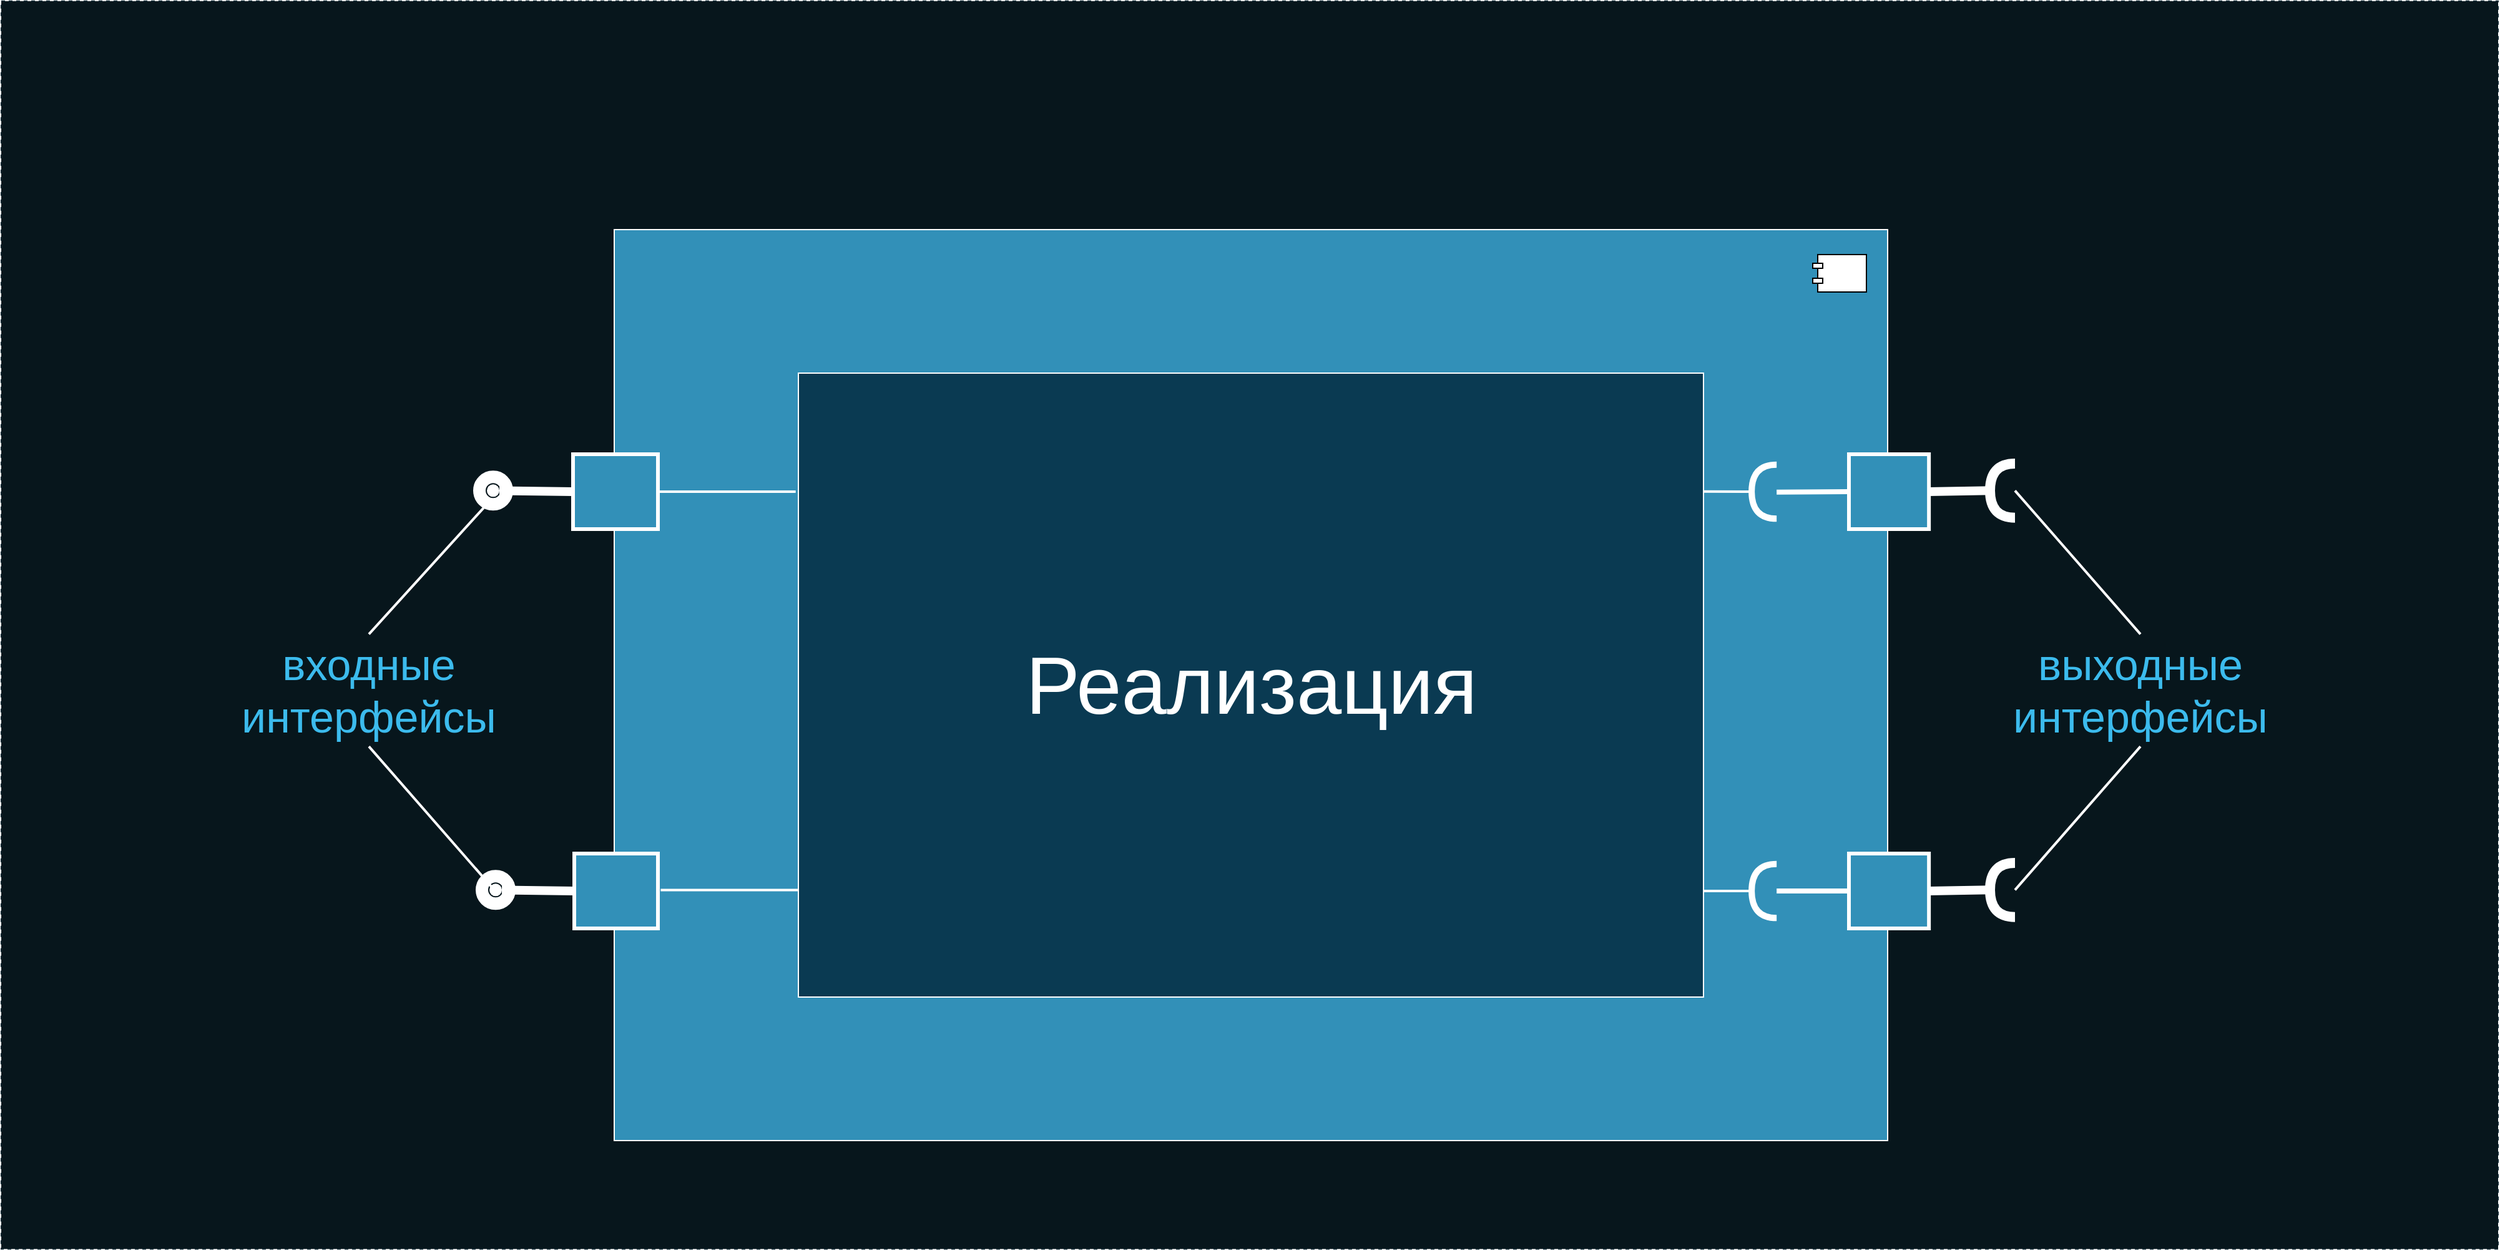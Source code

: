 <mxfile version="13.3.1" type="device"><diagram name="Page-1" id="b5b7bab2-c9e2-2cf4-8b2a-24fd1a2a6d21"><mxGraphModel dx="4512" dy="2343" grid="1" gridSize="10" guides="1" tooltips="1" connect="1" arrows="1" fold="1" page="1" pageScale="1" pageWidth="827" pageHeight="1169" background="#ffffff" math="0" shadow="0"><root><mxCell id="0"/><mxCell id="1" parent="0"/><mxCell id="crDRbli0xWPwZ9U8P9Jx-28" value="rusfinancebank.ru" style="rounded=0;whiteSpace=wrap;html=1;fillColor=#07161C;fontSize=30;fontColor=#FFFFFF;strokeColor=#0C242E;dashed=1;" parent="1" vertex="1"><mxGeometry x="-2440" y="-503.12" width="2000" height="1000" as="geometry"/></mxCell><mxCell id="tXMVsCFoQF1KZuXmmmwA-16" value="" style="rounded=0;orthogonalLoop=1;jettySize=auto;html=1;endArrow=none;endFill=0;fontSize=40;fontColor=#FFFFFF;strokeColor=#FFFFFF;strokeWidth=7;exitX=0;exitY=0.5;exitDx=0;exitDy=0;" parent="1" source="nEMtQPzapgCjAuKPO60t-6" target="tXMVsCFoQF1KZuXmmmwA-18" edge="1"><mxGeometry relative="1" as="geometry"><mxPoint x="-2239" y="45" as="sourcePoint"/><mxPoint x="-2069" y="45" as="targetPoint"/></mxGeometry></mxCell><mxCell id="tXMVsCFoQF1KZuXmmmwA-18" value="" style="ellipse;whiteSpace=wrap;html=1;fontFamily=Helvetica;fontSize=12;fontColor=#FFFFFF;align=center;strokeColor=#FFFFFF;fillColor=#ffffff;points=[];aspect=fixed;resizable=0;strokeWidth=22;" parent="1" vertex="1"><mxGeometry x="-2051" y="-115.83" width="10" height="10" as="geometry"/></mxCell><mxCell id="tXMVsCFoQF1KZuXmmmwA-21" value="входные&lt;br style=&quot;font-size: 35px&quot;&gt;интерфейсы" style="text;html=1;strokeColor=none;fillColor=none;align=center;verticalAlign=middle;whiteSpace=wrap;rounded=0;fontSize=35;fontColor=#3CBBED;" parent="1" vertex="1"><mxGeometry x="-2260" y="4.17" width="229" height="90" as="geometry"/></mxCell><mxCell id="tXMVsCFoQF1KZuXmmmwA-23" value="" style="endArrow=none;html=1;strokeColor=#FFFFFF;strokeWidth=2;fontSize=33;fontColor=#3CBBED;entryX=0.371;entryY=1.186;entryDx=0;entryDy=0;entryPerimeter=0;exitX=0.5;exitY=0;exitDx=0;exitDy=0;" parent="1" source="tXMVsCFoQF1KZuXmmmwA-21" target="tXMVsCFoQF1KZuXmmmwA-18" edge="1"><mxGeometry width="50" height="50" relative="1" as="geometry"><mxPoint x="-2319" y="-40" as="sourcePoint"/><mxPoint x="-2269" y="-90" as="targetPoint"/></mxGeometry></mxCell><mxCell id="tXMVsCFoQF1KZuXmmmwA-24" value="" style="endArrow=none;html=1;strokeColor=#FFFFFF;strokeWidth=2;fontSize=33;fontColor=#3CBBED;entryX=0.214;entryY=0.296;entryDx=0;entryDy=0;entryPerimeter=0;exitX=0.5;exitY=1;exitDx=0;exitDy=0;" parent="1" source="tXMVsCFoQF1KZuXmmmwA-21" target="nEMtQPzapgCjAuKPO60t-9" edge="1"><mxGeometry width="50" height="50" relative="1" as="geometry"><mxPoint x="-2264" y="-28.12" as="sourcePoint"/><mxPoint x="-2049.57" y="162.71" as="targetPoint"/></mxGeometry></mxCell><mxCell id="tXMVsCFoQF1KZuXmmmwA-25" value="выходные&lt;br style=&quot;font-size: 35px&quot;&gt;интерфейсы" style="text;html=1;strokeColor=none;fillColor=none;align=center;verticalAlign=middle;whiteSpace=wrap;rounded=0;fontSize=35;fontColor=#3CBBED;" parent="1" vertex="1"><mxGeometry x="-847" y="4.17" width="241" height="90" as="geometry"/></mxCell><mxCell id="tXMVsCFoQF1KZuXmmmwA-26" value="" style="endArrow=none;html=1;strokeColor=#FFFFFF;strokeWidth=2;fontSize=33;fontColor=#3CBBED;entryX=0;entryY=0.5;entryDx=0;entryDy=0;exitX=0.5;exitY=1;exitDx=0;exitDy=0;entryPerimeter=0;" parent="1" source="tXMVsCFoQF1KZuXmmmwA-25" target="WUQhIYBa5418pxO2Ay4J-5" edge="1"><mxGeometry width="50" height="50" relative="1" as="geometry"><mxPoint x="-2194" y="51.88" as="sourcePoint"/><mxPoint x="-2039.57" y="172.71" as="targetPoint"/></mxGeometry></mxCell><mxCell id="tXMVsCFoQF1KZuXmmmwA-27" value="" style="endArrow=none;html=1;strokeColor=#FFFFFF;strokeWidth=2;fontSize=33;fontColor=#3CBBED;entryX=0;entryY=0.5;entryDx=0;entryDy=0;exitX=0.5;exitY=0;exitDx=0;exitDy=0;entryPerimeter=0;" parent="1" source="tXMVsCFoQF1KZuXmmmwA-25" target="WUQhIYBa5418pxO2Ay4J-1" edge="1"><mxGeometry width="50" height="50" relative="1" as="geometry"><mxPoint x="-654.0" y="51.88" as="sourcePoint"/><mxPoint x="-864.297" y="181.668" as="targetPoint"/></mxGeometry></mxCell><mxCell id="WUQhIYBa5418pxO2Ay4J-3" value="" style="group" parent="1" vertex="1" connectable="0"><mxGeometry x="-847" y="-132.5" width="20" height="43.33" as="geometry"/></mxCell><mxCell id="WUQhIYBa5418pxO2Ay4J-1" value="" style="shape=requiredInterface;html=1;verticalLabelPosition=bottom;strokeColor=#FFFFFF;strokeWidth=8;fontSize=33;fontColor=#3CBBED;rotation=-180;" parent="WUQhIYBa5418pxO2Ay4J-3" vertex="1"><mxGeometry width="20" height="43.33" as="geometry"/></mxCell><mxCell id="WUQhIYBa5418pxO2Ay4J-4" value="" style="group" parent="1" vertex="1" connectable="0"><mxGeometry x="-847" y="187.5" width="20" height="43.33" as="geometry"/></mxCell><mxCell id="WUQhIYBa5418pxO2Ay4J-5" value="" style="shape=requiredInterface;html=1;verticalLabelPosition=bottom;strokeColor=#FFFFFF;strokeWidth=8;fontSize=33;fontColor=#3CBBED;rotation=-180;" parent="WUQhIYBa5418pxO2Ay4J-4" vertex="1"><mxGeometry width="20" height="43.33" as="geometry"/></mxCell><mxCell id="WUQhIYBa5418pxO2Ay4J-6" value="" style="rounded=0;orthogonalLoop=1;jettySize=auto;html=1;endArrow=none;endFill=0;fontSize=40;fontColor=#FFFFFF;strokeColor=#FFFFFF;strokeWidth=7;exitX=1;exitY=0.5;exitDx=0;exitDy=0;exitPerimeter=0;entryX=1;entryY=0.5;entryDx=0;entryDy=0;" parent="1" source="WUQhIYBa5418pxO2Ay4J-5" target="nEMtQPzapgCjAuKPO60t-2" edge="1"><mxGeometry relative="1" as="geometry"><mxPoint x="-1929" y="-99.17" as="sourcePoint"/><mxPoint x="-874.297" y="209.998" as="targetPoint"/></mxGeometry></mxCell><mxCell id="WUQhIYBa5418pxO2Ay4J-13" value="" style="rounded=0;orthogonalLoop=1;jettySize=auto;html=1;endArrow=none;endFill=0;fontSize=40;fontColor=#FFFFFF;strokeColor=#FFFFFF;strokeWidth=4;exitX=0;exitY=0.5;exitDx=0;exitDy=0;" parent="1" edge="1"><mxGeometry relative="1" as="geometry"><mxPoint x="-990.238" y="-110.002" as="sourcePoint"/><mxPoint x="-1029" y="-109.67" as="targetPoint"/></mxGeometry></mxCell><mxCell id="WUQhIYBa5418pxO2Ay4J-2" value="" style="rounded=0;orthogonalLoop=1;jettySize=auto;html=1;endArrow=none;endFill=0;fontSize=40;fontColor=#FFFFFF;strokeColor=#FFFFFF;strokeWidth=7;exitX=1;exitY=0.5;exitDx=0;exitDy=0;exitPerimeter=0;entryX=1;entryY=0.5;entryDx=0;entryDy=0;" parent="1" source="WUQhIYBa5418pxO2Ay4J-1" target="nEMtQPzapgCjAuKPO60t-1" edge="1"><mxGeometry relative="1" as="geometry"><mxPoint x="-1939" y="-99.17" as="sourcePoint"/><mxPoint x="-874.297" y="-110.002" as="targetPoint"/></mxGeometry></mxCell><mxCell id="tXMVsCFoQF1KZuXmmmwA-10" value="" style="group;labelPosition=center;verticalLabelPosition=top;align=center;verticalAlign=bottom;fillColor=none;" parent="1" vertex="1" connectable="0"><mxGeometry x="-1949" y="-320" width="1084.08" height="738.33" as="geometry"/></mxCell><mxCell id="08tm2mnOAd8qi0Q0XbeL-4" value="&lt;p style=&quot;margin: 6px 0px 0px ; text-align: center ; font-size: 64px&quot;&gt;&lt;br&gt;&lt;/p&gt;" style="align=left;overflow=fill;html=1;dropTarget=0;strokeColor=#FFFFFF;fillColor=#3290B8;fontColor=#FFE599;" parent="tXMVsCFoQF1KZuXmmmwA-10" vertex="1"><mxGeometry width="1020" height="730" as="geometry"/></mxCell><mxCell id="08tm2mnOAd8qi0Q0XbeL-5" value="" style="shape=component;jettyWidth=8;jettyHeight=4;" parent="08tm2mnOAd8qi0Q0XbeL-4" vertex="1"><mxGeometry x="1" width="43" height="30" relative="1" as="geometry"><mxPoint x="-60" y="20" as="offset"/></mxGeometry></mxCell><mxCell id="WUQhIYBa5418pxO2Ay4J-28" value="" style="rounded=0;orthogonalLoop=1;jettySize=auto;html=1;endArrow=none;endFill=0;fontSize=40;fontColor=#FFFFFF;strokeColor=#FFFFFF;strokeWidth=2;entryX=0;entryY=0.25;entryDx=0;entryDy=0;" parent="tXMVsCFoQF1KZuXmmmwA-10" source="nEMtQPzapgCjAuKPO60t-6" edge="1"><mxGeometry relative="1" as="geometry"><mxPoint x="10" y="212.5" as="sourcePoint"/><mxPoint y="202.5" as="targetPoint"/></mxGeometry></mxCell><mxCell id="nEMtQPzapgCjAuKPO60t-1" value="&lt;span style=&quot;font-family: monospace ; font-size: 0px&quot;&gt;%3CmxGraphModel%3E%3Croot%3E%3CmxCell%20id%3D%220%22%2F%3E%3CmxCell%20id%3D%221%22%20parent%3D%220%22%2F%3E%3CmxCell%20id%3D%222%22%20value%3D%22%22%20style%3D%22rounded%3D0%3BorthogonalLoop%3D1%3BjettySize%3Dauto%3Bhtml%3D1%3BendArrow%3Dnone%3BendFill%3D0%3BfontSize%3D40%3BfontColor%3D%23FFFFFF%3BstrokeColor%3D%23FFFFFF%3BstrokeWidth%3D4%3BexitX%3D0%3BexitY%3D0.5%3BexitDx%3D0%3BexitDy%3D0%3B%22%20edge%3D%221%22%20parent%3D%221%22%3E%3CmxGeometry%20relative%3D%221%22%20as%3D%22geometry%22%3E%3CmxPoint%20x%3D%22-999.62%22%20y%3D%22171.66%22%20as%3D%22sourcePoint%22%2F%3E%3CmxPoint%20x%3D%22-1029%22%20y%3D%22172%22%20as%3D%22targetPoint%22%2F%3E%3C%2FmxGeometry%3E%3C%2FmxCell%3E%3C%2Froot%3E%3C%2FmxGraphModel%3E&lt;/span&gt;&lt;span style=&quot;font-family: monospace ; font-size: 0px&quot;&gt;%3CmxGraphModel%3E%3Croot%3E%3CmxCell%20id%3D%220%22%2F%3E%3CmxCell%20id%3D%221%22%20parent%3D%220%22%2F%3E%3CmxCell%20id%3D%222%22%20value%3D%22%22%20style%3D%22rounded%3D0%3BorthogonalLoop%3D1%3BjettySize%3Dauto%3Bhtml%3D1%3BendArrow%3Dnone%3BendFill%3D0%3BfontSize%3D40%3BfontColor%3D%23FFFFFF%3BstrokeColor%3D%23FFFFFF%3BstrokeWidth%3D4%3BexitX%3D0%3BexitY%3D0.5%3BexitDx%3D0%3BexitDy%3D0%3B%22%20edge%3D%221%22%20parent%3D%221%22%3E%3CmxGeometry%20relative%3D%221%22%20as%3D%22geometry%22%3E%3CmxPoint%20x%3D%22-999.62%22%20y%3D%22171.66%22%20as%3D%22sourcePoint%22%2F%3E%3CmxPoint%20x%3D%22-1029%22%20y%3D%22172%22%20as%3D%22targetPoint%22%2F%3E%3C%2FmxGeometry%3E%3C%2FmxCell%3E%3C%2Froot%3E%3C%2FmxGraphModel%3E&lt;/span&gt;" style="rounded=0;whiteSpace=wrap;html=1;fillColor=#3290B8;strokeColor=#FFFFFF;strokeWidth=3;" parent="tXMVsCFoQF1KZuXmmmwA-10" vertex="1"><mxGeometry x="989" y="180" width="64.08" height="60" as="geometry"/></mxCell><mxCell id="nEMtQPzapgCjAuKPO60t-2" value="" style="rounded=0;whiteSpace=wrap;html=1;fillColor=#3290B8;strokeColor=#FFFFFF;strokeWidth=3;" parent="tXMVsCFoQF1KZuXmmmwA-10" vertex="1"><mxGeometry x="989" y="500" width="64.08" height="60" as="geometry"/></mxCell><mxCell id="nEMtQPzapgCjAuKPO60t-11" value="&lt;span style=&quot;font-family: monospace ; font-size: 0px&quot;&gt;%3CmxGraphModel%3E%3Croot%3E%3CmxCell%20id%3D%220%22%2F%3E%3CmxCell%20id%3D%221%22%20parent%3D%220%22%2F%3E%3CmxCell%20id%3D%222%22%20value%3D%22%22%20style%3D%22rounded%3D0%3BorthogonalLoop%3D1%3BjettySize%3Dauto%3Bhtml%3D1%3BendArrow%3Dnone%3BendFill%3D0%3BfontSize%3D40%3BfontColor%3D%23FFFFFF%3BstrokeColor%3D%23FFFFFF%3BstrokeWidth%3D4%3BexitX%3D0%3BexitY%3D0.5%3BexitDx%3D0%3BexitDy%3D0%3B%22%20edge%3D%221%22%20parent%3D%221%22%3E%3CmxGeometry%20relative%3D%221%22%20as%3D%22geometry%22%3E%3CmxPoint%20x%3D%22-999.62%22%20y%3D%22171.66%22%20as%3D%22sourcePoint%22%2F%3E%3CmxPoint%20x%3D%22-1029%22%20y%3D%22172%22%20as%3D%22targetPoint%22%2F%3E%3C%2FmxGeometry%3E%3C%2FmxCell%3E%3C%2Froot%3E%3C%2FmxGraphModel%3E&lt;/span&gt;&lt;span style=&quot;font-family: monospace ; font-size: 0px&quot;&gt;%3CmxGraphModel%3E%3Croot%3E%3CmxCell%20id%3D%220%22%2F%3E%3CmxCell%20id%3D%221%22%20parent%3D%220%22%2F%3E%3CmxCell%20id%3D%222%22%20value%3D%22%22%20style%3D%22rounded%3D0%3BorthogonalLoop%3D1%3BjettySize%3Dauto%3Bhtml%3D1%3BendArrow%3Dnone%3BendFill%3D0%3BfontSize%3D40%3BfontColor%3D%23FFFFFF%3BstrokeColor%3D%23FFFFFF%3BstrokeWidth%3D4%3BexitX%3D0%3BexitY%3D0.5%3BexitDx%3D0%3BexitDy%3D0%3B%22%20edge%3D%221%22%20parent%3D%221%22%3E%3CmxGeometry%20relative%3D%221%22%20as%3D%22geometry%22%3E%3CmxPoint%20x%3D%22-999.62%22%20y%3D%22171.66%22%20as%3D%22sourcePoint%22%2F%3E%3CmxPoint%20x%3D%22-1029%22%20y%3D%22172%22%20as%3D%22targetPoint%22%2F%3E%3C%2FmxGeometry%3E%3C%2FmxCell%3E%3C%2Froot%3E%3C%2FmxGraphModel%3E&lt;/span&gt;" style="rounded=0;whiteSpace=wrap;html=1;fillColor=#3290B8;strokeColor=#FFFFFF;strokeWidth=3;" parent="tXMVsCFoQF1KZuXmmmwA-10" vertex="1"><mxGeometry x="-32" y="500.0" width="67" height="60" as="geometry"/></mxCell><mxCell id="08tm2mnOAd8qi0Q0XbeL-6" value="&lt;font color=&quot;#ffffff&quot;&gt;&lt;span style=&quot;font-size: 65px&quot;&gt;Реализация&lt;/span&gt;&lt;/font&gt;" style="rounded=0;whiteSpace=wrap;html=1;strokeColor=#FFFFFF;fillColor=#0A3A52;fontSize=44;" parent="tXMVsCFoQF1KZuXmmmwA-10" vertex="1"><mxGeometry x="147.5" y="115" width="725" height="500" as="geometry"/></mxCell><mxCell id="08tm2mnOAd8qi0Q0XbeL-10" value="" style="group;strokeWidth=1;" parent="tXMVsCFoQF1KZuXmmmwA-10" vertex="1" connectable="0"><mxGeometry x="911.08" y="188.34" width="20" height="43.33" as="geometry"/></mxCell><mxCell id="08tm2mnOAd8qi0Q0XbeL-11" value="" style="shape=requiredInterface;html=1;verticalLabelPosition=bottom;strokeColor=#FFFFFF;strokeWidth=5;fontSize=33;fontColor=#3CBBED;rotation=-180;" parent="08tm2mnOAd8qi0Q0XbeL-10" vertex="1"><mxGeometry width="20" height="43.33" as="geometry"/></mxCell><mxCell id="08tm2mnOAd8qi0Q0XbeL-12" value="" style="rounded=0;orthogonalLoop=1;jettySize=auto;html=1;endArrow=none;endFill=0;fontSize=40;fontColor=#FFFFFF;strokeColor=#FFFFFF;strokeWidth=4;exitX=0;exitY=0.5;exitDx=0;exitDy=0;" parent="08tm2mnOAd8qi0Q0XbeL-10" source="nEMtQPzapgCjAuKPO60t-1" edge="1"><mxGeometry relative="1" as="geometry"><mxPoint x="49.38" y="22.0" as="sourcePoint"/><mxPoint x="20" y="22" as="targetPoint"/></mxGeometry></mxCell><mxCell id="08tm2mnOAd8qi0Q0XbeL-13" value="" style="rounded=0;orthogonalLoop=1;jettySize=auto;html=1;endArrow=none;endFill=0;fontSize=40;fontColor=#FFFFFF;strokeColor=#FFFFFF;strokeWidth=2;exitX=1;exitY=0.5;exitDx=0;exitDy=0;exitPerimeter=0;entryX=1.002;entryY=0.112;entryDx=0;entryDy=0;entryPerimeter=0;" parent="tXMVsCFoQF1KZuXmmmwA-10" source="08tm2mnOAd8qi0Q0XbeL-11" edge="1"><mxGeometry relative="1" as="geometry"><mxPoint x="2400.08" y="327.72" as="sourcePoint"/><mxPoint x="872.5" y="209.92" as="targetPoint"/></mxGeometry></mxCell><mxCell id="08tm2mnOAd8qi0Q0XbeL-24" value="" style="group;strokeWidth=1;" parent="tXMVsCFoQF1KZuXmmmwA-10" vertex="1" connectable="0"><mxGeometry x="919.0" y="500" width="20" height="43.33" as="geometry"/></mxCell><mxCell id="08tm2mnOAd8qi0Q0XbeL-23" value="" style="rounded=0;orthogonalLoop=1;jettySize=auto;html=1;endArrow=none;endFill=0;fontSize=40;fontColor=#FFFFFF;strokeColor=#FFFFFF;strokeWidth=4;exitX=0;exitY=0.5;exitDx=0;exitDy=0;entryX=0;entryY=0.5;entryDx=0;entryDy=0;entryPerimeter=0;" parent="08tm2mnOAd8qi0Q0XbeL-24" target="08tm2mnOAd8qi0Q0XbeL-25" edge="1"><mxGeometry relative="1" as="geometry"><mxPoint x="68.762" y="29.998" as="sourcePoint"/><mxPoint x="30" y="30.33" as="targetPoint"/></mxGeometry></mxCell><mxCell id="08tm2mnOAd8qi0Q0XbeL-27" value="" style="rounded=0;orthogonalLoop=1;jettySize=auto;html=1;endArrow=none;endFill=0;fontSize=40;fontColor=#FFFFFF;strokeColor=#FFFFFF;strokeWidth=2;exitX=1;exitY=0.5;exitDx=0;exitDy=0;exitPerimeter=0;entryX=1;entryY=0.83;entryDx=0;entryDy=0;entryPerimeter=0;" parent="tXMVsCFoQF1KZuXmmmwA-10" source="08tm2mnOAd8qi0Q0XbeL-25" target="08tm2mnOAd8qi0Q0XbeL-6" edge="1"><mxGeometry relative="1" as="geometry"><mxPoint x="901.08" y="530.34" as="sourcePoint"/><mxPoint x="869" y="530" as="targetPoint"/></mxGeometry></mxCell><mxCell id="08tm2mnOAd8qi0Q0XbeL-25" value="" style="shape=requiredInterface;html=1;verticalLabelPosition=bottom;strokeColor=#FFFFFF;strokeWidth=5;fontSize=33;fontColor=#3CBBED;rotation=-180;" parent="tXMVsCFoQF1KZuXmmmwA-10" vertex="1"><mxGeometry x="911.08" y="508.34" width="20" height="43.33" as="geometry"/></mxCell><mxCell id="08tm2mnOAd8qi0Q0XbeL-29" value="" style="rounded=0;orthogonalLoop=1;jettySize=auto;html=1;endArrow=none;endFill=0;fontSize=40;fontColor=#FFFFFF;strokeColor=#FFFFFF;strokeWidth=2;entryX=1;entryY=0.5;entryDx=0;entryDy=0;exitX=-0.003;exitY=0.19;exitDx=0;exitDy=0;exitPerimeter=0;" parent="tXMVsCFoQF1KZuXmmmwA-10" edge="1"><mxGeometry relative="1" as="geometry"><mxPoint x="147.505" y="529.29" as="sourcePoint"/><mxPoint x="37.18" y="529.29" as="targetPoint"/></mxGeometry></mxCell><mxCell id="nEMtQPzapgCjAuKPO60t-6" value="&lt;span style=&quot;font-family: monospace ; font-size: 0px&quot;&gt;%3CmxGraphModel%3E%3Croot%3E%3CmxCell%20id%3D%220%22%2F%3E%3CmxCell%20id%3D%221%22%20parent%3D%220%22%2F%3E%3CmxCell%20id%3D%222%22%20value%3D%22%22%20style%3D%22rounded%3D0%3BorthogonalLoop%3D1%3BjettySize%3Dauto%3Bhtml%3D1%3BendArrow%3Dnone%3BendFill%3D0%3BfontSize%3D40%3BfontColor%3D%23FFFFFF%3BstrokeColor%3D%23FFFFFF%3BstrokeWidth%3D4%3BexitX%3D0%3BexitY%3D0.5%3BexitDx%3D0%3BexitDy%3D0%3B%22%20edge%3D%221%22%20parent%3D%221%22%3E%3CmxGeometry%20relative%3D%221%22%20as%3D%22geometry%22%3E%3CmxPoint%20x%3D%22-999.62%22%20y%3D%22171.66%22%20as%3D%22sourcePoint%22%2F%3E%3CmxPoint%20x%3D%22-1029%22%20y%3D%22172%22%20as%3D%22targetPoint%22%2F%3E%3C%2FmxGeometry%3E%3C%2FmxCell%3E%3C%2Froot%3E%3C%2FmxGraphModel%3E&lt;/span&gt;&lt;span style=&quot;font-family: monospace ; font-size: 0px&quot;&gt;%3CmxGraphModel%3E%3Croot%3E%3CmxCell%20id%3D%220%22%2F%3E%3CmxCell%20id%3D%221%22%20parent%3D%220%22%2F%3E%3CmxCell%20id%3D%222%22%20value%3D%22%22%20style%3D%22rounded%3D0%3BorthogonalLoop%3D1%3BjettySize%3Dauto%3Bhtml%3D1%3BendArrow%3Dnone%3BendFill%3D0%3BfontSize%3D40%3BfontColor%3D%23FFFFFF%3BstrokeColor%3D%23FFFFFF%3BstrokeWidth%3D4%3BexitX%3D0%3BexitY%3D0.5%3BexitDx%3D0%3BexitDy%3D0%3B%22%20edge%3D%221%22%20parent%3D%221%22%3E%3CmxGeometry%20relative%3D%221%22%20as%3D%22geometry%22%3E%3CmxPoint%20x%3D%22-999.62%22%20y%3D%22171.66%22%20as%3D%22sourcePoint%22%2F%3E%3CmxPoint%20x%3D%22-1029%22%20y%3D%22172%22%20as%3D%22targetPoint%22%2F%3E%3C%2FmxGeometry%3E%3C%2FmxCell%3E%3C%2Froot%3E%3C%2FmxGraphModel%3E&lt;/span&gt;" style="rounded=0;whiteSpace=wrap;html=1;fillColor=#3290B8;strokeColor=#FFFFFF;strokeWidth=3;" parent="1" vertex="1"><mxGeometry x="-1982" y="-140" width="68" height="60" as="geometry"/></mxCell><mxCell id="nEMtQPzapgCjAuKPO60t-8" value="" style="rounded=0;orthogonalLoop=1;jettySize=auto;html=1;endArrow=none;endFill=0;fontSize=40;fontColor=#FFFFFF;strokeColor=#FFFFFF;strokeWidth=7;exitX=0;exitY=0.5;exitDx=0;exitDy=0;" parent="1" source="nEMtQPzapgCjAuKPO60t-11" target="nEMtQPzapgCjAuKPO60t-9" edge="1"><mxGeometry relative="1" as="geometry"><mxPoint x="-2237" y="365" as="sourcePoint"/><mxPoint x="-2067" y="365" as="targetPoint"/></mxGeometry></mxCell><mxCell id="nEMtQPzapgCjAuKPO60t-9" value="" style="ellipse;whiteSpace=wrap;html=1;fontFamily=Helvetica;fontSize=12;fontColor=#FFFFFF;align=center;strokeColor=#FFFFFF;fillColor=#ffffff;points=[];aspect=fixed;resizable=0;strokeWidth=22;" parent="1" vertex="1"><mxGeometry x="-2049" y="204.17" width="10" height="10" as="geometry"/></mxCell><mxCell id="08tm2mnOAd8qi0Q0XbeL-28" value="" style="rounded=0;orthogonalLoop=1;jettySize=auto;html=1;endArrow=none;endFill=0;fontSize=40;fontColor=#FFFFFF;strokeColor=#FFFFFF;strokeWidth=2;entryX=1;entryY=0.5;entryDx=0;entryDy=0;exitX=-0.003;exitY=0.19;exitDx=0;exitDy=0;exitPerimeter=0;" parent="1" source="08tm2mnOAd8qi0Q0XbeL-6" target="nEMtQPzapgCjAuKPO60t-6" edge="1"><mxGeometry relative="1" as="geometry"><mxPoint x="-2391" y="63.12" as="sourcePoint"/><mxPoint x="-2532.3" y="63.12" as="targetPoint"/></mxGeometry></mxCell></root></mxGraphModel></diagram></mxfile>